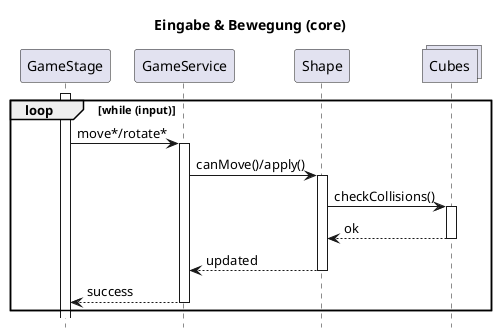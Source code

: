@startuml
hide footbox
title Eingabe & Bewegung (core)

participant GameStage as GST
participant GameService as Service
participant Shape as Shape
collections Cubes as C

activate GST
loop while (input)
    GST -> Service : move*/rotate*
    activate Service
    Service -> Shape : canMove()/apply()
    activate Shape
    Shape -> C : checkCollisions()
    activate C
    C --> Shape : ok
    deactivate C
    Shape --> Service : updated
    deactivate Shape
    Service --> GST : success
    deactivate Service
end
@enduml
